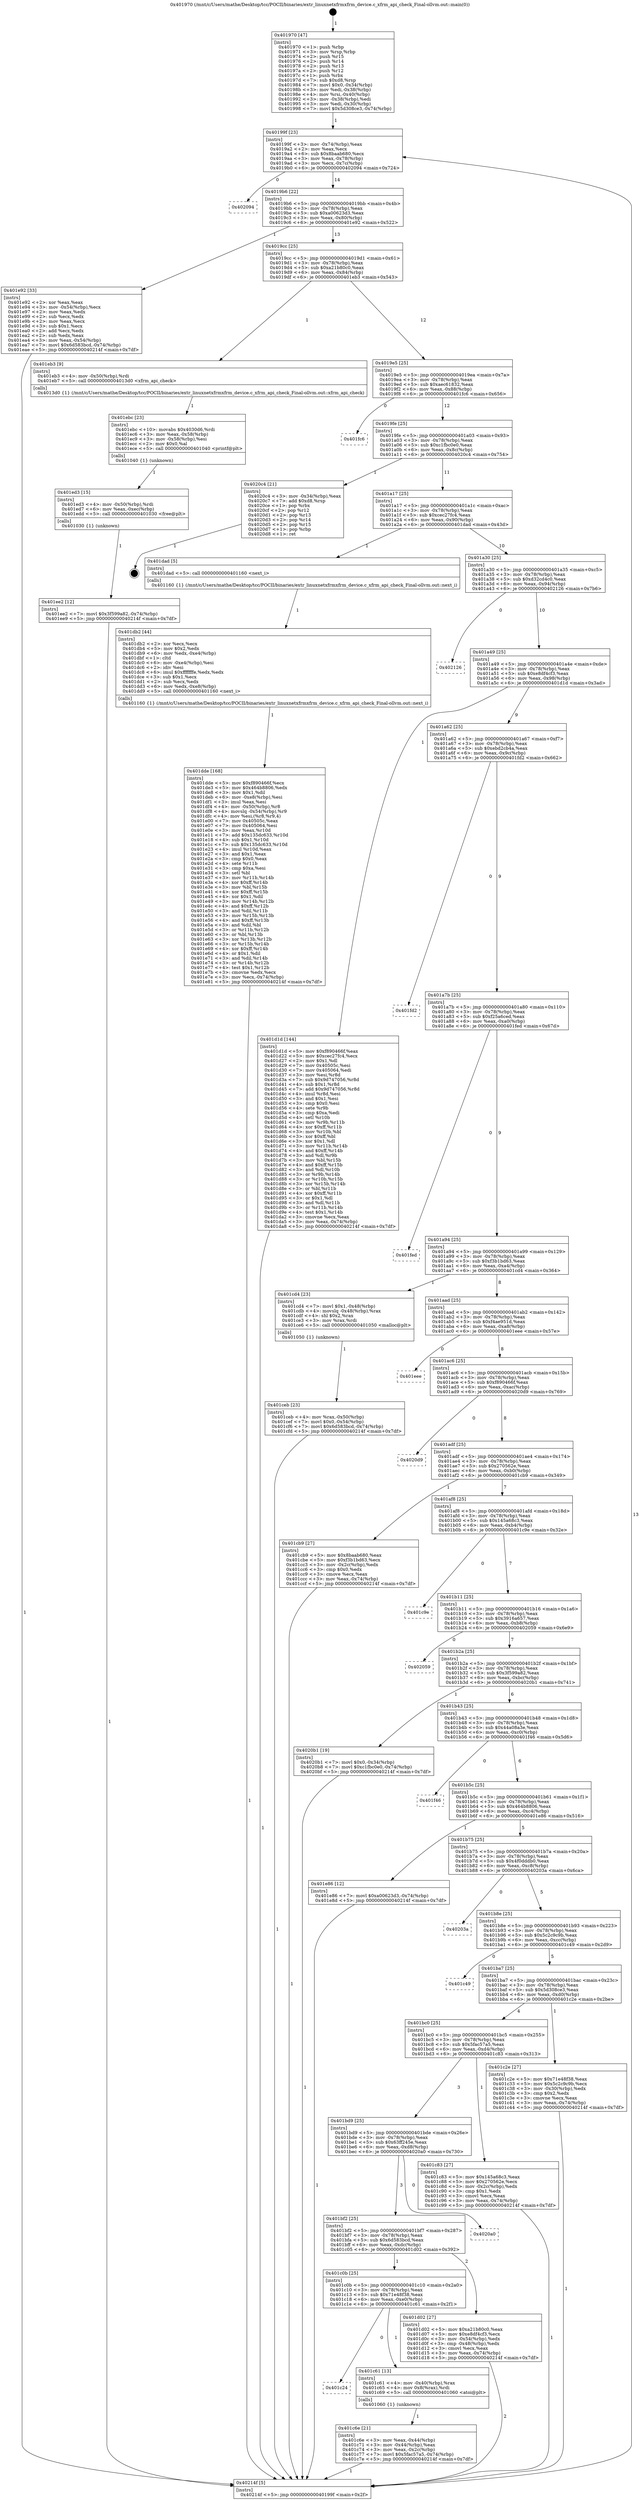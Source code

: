 digraph "0x401970" {
  label = "0x401970 (/mnt/c/Users/mathe/Desktop/tcc/POCII/binaries/extr_linuxnetxfrmxfrm_device.c_xfrm_api_check_Final-ollvm.out::main(0))"
  labelloc = "t"
  node[shape=record]

  Entry [label="",width=0.3,height=0.3,shape=circle,fillcolor=black,style=filled]
  "0x40199f" [label="{
     0x40199f [23]\l
     | [instrs]\l
     &nbsp;&nbsp;0x40199f \<+3\>: mov -0x74(%rbp),%eax\l
     &nbsp;&nbsp;0x4019a2 \<+2\>: mov %eax,%ecx\l
     &nbsp;&nbsp;0x4019a4 \<+6\>: sub $0x8baab680,%ecx\l
     &nbsp;&nbsp;0x4019aa \<+3\>: mov %eax,-0x78(%rbp)\l
     &nbsp;&nbsp;0x4019ad \<+3\>: mov %ecx,-0x7c(%rbp)\l
     &nbsp;&nbsp;0x4019b0 \<+6\>: je 0000000000402094 \<main+0x724\>\l
  }"]
  "0x402094" [label="{
     0x402094\l
  }", style=dashed]
  "0x4019b6" [label="{
     0x4019b6 [22]\l
     | [instrs]\l
     &nbsp;&nbsp;0x4019b6 \<+5\>: jmp 00000000004019bb \<main+0x4b\>\l
     &nbsp;&nbsp;0x4019bb \<+3\>: mov -0x78(%rbp),%eax\l
     &nbsp;&nbsp;0x4019be \<+5\>: sub $0xa00623d3,%eax\l
     &nbsp;&nbsp;0x4019c3 \<+3\>: mov %eax,-0x80(%rbp)\l
     &nbsp;&nbsp;0x4019c6 \<+6\>: je 0000000000401e92 \<main+0x522\>\l
  }"]
  Exit [label="",width=0.3,height=0.3,shape=circle,fillcolor=black,style=filled,peripheries=2]
  "0x401e92" [label="{
     0x401e92 [33]\l
     | [instrs]\l
     &nbsp;&nbsp;0x401e92 \<+2\>: xor %eax,%eax\l
     &nbsp;&nbsp;0x401e94 \<+3\>: mov -0x54(%rbp),%ecx\l
     &nbsp;&nbsp;0x401e97 \<+2\>: mov %eax,%edx\l
     &nbsp;&nbsp;0x401e99 \<+2\>: sub %ecx,%edx\l
     &nbsp;&nbsp;0x401e9b \<+2\>: mov %eax,%ecx\l
     &nbsp;&nbsp;0x401e9d \<+3\>: sub $0x1,%ecx\l
     &nbsp;&nbsp;0x401ea0 \<+2\>: add %ecx,%edx\l
     &nbsp;&nbsp;0x401ea2 \<+2\>: sub %edx,%eax\l
     &nbsp;&nbsp;0x401ea4 \<+3\>: mov %eax,-0x54(%rbp)\l
     &nbsp;&nbsp;0x401ea7 \<+7\>: movl $0x6d583bcd,-0x74(%rbp)\l
     &nbsp;&nbsp;0x401eae \<+5\>: jmp 000000000040214f \<main+0x7df\>\l
  }"]
  "0x4019cc" [label="{
     0x4019cc [25]\l
     | [instrs]\l
     &nbsp;&nbsp;0x4019cc \<+5\>: jmp 00000000004019d1 \<main+0x61\>\l
     &nbsp;&nbsp;0x4019d1 \<+3\>: mov -0x78(%rbp),%eax\l
     &nbsp;&nbsp;0x4019d4 \<+5\>: sub $0xa21b80c0,%eax\l
     &nbsp;&nbsp;0x4019d9 \<+6\>: mov %eax,-0x84(%rbp)\l
     &nbsp;&nbsp;0x4019df \<+6\>: je 0000000000401eb3 \<main+0x543\>\l
  }"]
  "0x401ee2" [label="{
     0x401ee2 [12]\l
     | [instrs]\l
     &nbsp;&nbsp;0x401ee2 \<+7\>: movl $0x3f599a82,-0x74(%rbp)\l
     &nbsp;&nbsp;0x401ee9 \<+5\>: jmp 000000000040214f \<main+0x7df\>\l
  }"]
  "0x401eb3" [label="{
     0x401eb3 [9]\l
     | [instrs]\l
     &nbsp;&nbsp;0x401eb3 \<+4\>: mov -0x50(%rbp),%rdi\l
     &nbsp;&nbsp;0x401eb7 \<+5\>: call 00000000004013d0 \<xfrm_api_check\>\l
     | [calls]\l
     &nbsp;&nbsp;0x4013d0 \{1\} (/mnt/c/Users/mathe/Desktop/tcc/POCII/binaries/extr_linuxnetxfrmxfrm_device.c_xfrm_api_check_Final-ollvm.out::xfrm_api_check)\l
  }"]
  "0x4019e5" [label="{
     0x4019e5 [25]\l
     | [instrs]\l
     &nbsp;&nbsp;0x4019e5 \<+5\>: jmp 00000000004019ea \<main+0x7a\>\l
     &nbsp;&nbsp;0x4019ea \<+3\>: mov -0x78(%rbp),%eax\l
     &nbsp;&nbsp;0x4019ed \<+5\>: sub $0xaec61832,%eax\l
     &nbsp;&nbsp;0x4019f2 \<+6\>: mov %eax,-0x88(%rbp)\l
     &nbsp;&nbsp;0x4019f8 \<+6\>: je 0000000000401fc6 \<main+0x656\>\l
  }"]
  "0x401ed3" [label="{
     0x401ed3 [15]\l
     | [instrs]\l
     &nbsp;&nbsp;0x401ed3 \<+4\>: mov -0x50(%rbp),%rdi\l
     &nbsp;&nbsp;0x401ed7 \<+6\>: mov %eax,-0xec(%rbp)\l
     &nbsp;&nbsp;0x401edd \<+5\>: call 0000000000401030 \<free@plt\>\l
     | [calls]\l
     &nbsp;&nbsp;0x401030 \{1\} (unknown)\l
  }"]
  "0x401fc6" [label="{
     0x401fc6\l
  }", style=dashed]
  "0x4019fe" [label="{
     0x4019fe [25]\l
     | [instrs]\l
     &nbsp;&nbsp;0x4019fe \<+5\>: jmp 0000000000401a03 \<main+0x93\>\l
     &nbsp;&nbsp;0x401a03 \<+3\>: mov -0x78(%rbp),%eax\l
     &nbsp;&nbsp;0x401a06 \<+5\>: sub $0xc1fbc0e0,%eax\l
     &nbsp;&nbsp;0x401a0b \<+6\>: mov %eax,-0x8c(%rbp)\l
     &nbsp;&nbsp;0x401a11 \<+6\>: je 00000000004020c4 \<main+0x754\>\l
  }"]
  "0x401ebc" [label="{
     0x401ebc [23]\l
     | [instrs]\l
     &nbsp;&nbsp;0x401ebc \<+10\>: movabs $0x4030d6,%rdi\l
     &nbsp;&nbsp;0x401ec6 \<+3\>: mov %eax,-0x58(%rbp)\l
     &nbsp;&nbsp;0x401ec9 \<+3\>: mov -0x58(%rbp),%esi\l
     &nbsp;&nbsp;0x401ecc \<+2\>: mov $0x0,%al\l
     &nbsp;&nbsp;0x401ece \<+5\>: call 0000000000401040 \<printf@plt\>\l
     | [calls]\l
     &nbsp;&nbsp;0x401040 \{1\} (unknown)\l
  }"]
  "0x4020c4" [label="{
     0x4020c4 [21]\l
     | [instrs]\l
     &nbsp;&nbsp;0x4020c4 \<+3\>: mov -0x34(%rbp),%eax\l
     &nbsp;&nbsp;0x4020c7 \<+7\>: add $0xd8,%rsp\l
     &nbsp;&nbsp;0x4020ce \<+1\>: pop %rbx\l
     &nbsp;&nbsp;0x4020cf \<+2\>: pop %r12\l
     &nbsp;&nbsp;0x4020d1 \<+2\>: pop %r13\l
     &nbsp;&nbsp;0x4020d3 \<+2\>: pop %r14\l
     &nbsp;&nbsp;0x4020d5 \<+2\>: pop %r15\l
     &nbsp;&nbsp;0x4020d7 \<+1\>: pop %rbp\l
     &nbsp;&nbsp;0x4020d8 \<+1\>: ret\l
  }"]
  "0x401a17" [label="{
     0x401a17 [25]\l
     | [instrs]\l
     &nbsp;&nbsp;0x401a17 \<+5\>: jmp 0000000000401a1c \<main+0xac\>\l
     &nbsp;&nbsp;0x401a1c \<+3\>: mov -0x78(%rbp),%eax\l
     &nbsp;&nbsp;0x401a1f \<+5\>: sub $0xcec27fc4,%eax\l
     &nbsp;&nbsp;0x401a24 \<+6\>: mov %eax,-0x90(%rbp)\l
     &nbsp;&nbsp;0x401a2a \<+6\>: je 0000000000401dad \<main+0x43d\>\l
  }"]
  "0x401dde" [label="{
     0x401dde [168]\l
     | [instrs]\l
     &nbsp;&nbsp;0x401dde \<+5\>: mov $0xf890466f,%ecx\l
     &nbsp;&nbsp;0x401de3 \<+5\>: mov $0x464b8806,%edx\l
     &nbsp;&nbsp;0x401de8 \<+3\>: mov $0x1,%dil\l
     &nbsp;&nbsp;0x401deb \<+6\>: mov -0xe8(%rbp),%esi\l
     &nbsp;&nbsp;0x401df1 \<+3\>: imul %eax,%esi\l
     &nbsp;&nbsp;0x401df4 \<+4\>: mov -0x50(%rbp),%r8\l
     &nbsp;&nbsp;0x401df8 \<+4\>: movslq -0x54(%rbp),%r9\l
     &nbsp;&nbsp;0x401dfc \<+4\>: mov %esi,(%r8,%r9,4)\l
     &nbsp;&nbsp;0x401e00 \<+7\>: mov 0x40505c,%eax\l
     &nbsp;&nbsp;0x401e07 \<+7\>: mov 0x405064,%esi\l
     &nbsp;&nbsp;0x401e0e \<+3\>: mov %eax,%r10d\l
     &nbsp;&nbsp;0x401e11 \<+7\>: add $0x135dc633,%r10d\l
     &nbsp;&nbsp;0x401e18 \<+4\>: sub $0x1,%r10d\l
     &nbsp;&nbsp;0x401e1c \<+7\>: sub $0x135dc633,%r10d\l
     &nbsp;&nbsp;0x401e23 \<+4\>: imul %r10d,%eax\l
     &nbsp;&nbsp;0x401e27 \<+3\>: and $0x1,%eax\l
     &nbsp;&nbsp;0x401e2a \<+3\>: cmp $0x0,%eax\l
     &nbsp;&nbsp;0x401e2d \<+4\>: sete %r11b\l
     &nbsp;&nbsp;0x401e31 \<+3\>: cmp $0xa,%esi\l
     &nbsp;&nbsp;0x401e34 \<+3\>: setl %bl\l
     &nbsp;&nbsp;0x401e37 \<+3\>: mov %r11b,%r14b\l
     &nbsp;&nbsp;0x401e3a \<+4\>: xor $0xff,%r14b\l
     &nbsp;&nbsp;0x401e3e \<+3\>: mov %bl,%r15b\l
     &nbsp;&nbsp;0x401e41 \<+4\>: xor $0xff,%r15b\l
     &nbsp;&nbsp;0x401e45 \<+4\>: xor $0x1,%dil\l
     &nbsp;&nbsp;0x401e49 \<+3\>: mov %r14b,%r12b\l
     &nbsp;&nbsp;0x401e4c \<+4\>: and $0xff,%r12b\l
     &nbsp;&nbsp;0x401e50 \<+3\>: and %dil,%r11b\l
     &nbsp;&nbsp;0x401e53 \<+3\>: mov %r15b,%r13b\l
     &nbsp;&nbsp;0x401e56 \<+4\>: and $0xff,%r13b\l
     &nbsp;&nbsp;0x401e5a \<+3\>: and %dil,%bl\l
     &nbsp;&nbsp;0x401e5d \<+3\>: or %r11b,%r12b\l
     &nbsp;&nbsp;0x401e60 \<+3\>: or %bl,%r13b\l
     &nbsp;&nbsp;0x401e63 \<+3\>: xor %r13b,%r12b\l
     &nbsp;&nbsp;0x401e66 \<+3\>: or %r15b,%r14b\l
     &nbsp;&nbsp;0x401e69 \<+4\>: xor $0xff,%r14b\l
     &nbsp;&nbsp;0x401e6d \<+4\>: or $0x1,%dil\l
     &nbsp;&nbsp;0x401e71 \<+3\>: and %dil,%r14b\l
     &nbsp;&nbsp;0x401e74 \<+3\>: or %r14b,%r12b\l
     &nbsp;&nbsp;0x401e77 \<+4\>: test $0x1,%r12b\l
     &nbsp;&nbsp;0x401e7b \<+3\>: cmovne %edx,%ecx\l
     &nbsp;&nbsp;0x401e7e \<+3\>: mov %ecx,-0x74(%rbp)\l
     &nbsp;&nbsp;0x401e81 \<+5\>: jmp 000000000040214f \<main+0x7df\>\l
  }"]
  "0x401dad" [label="{
     0x401dad [5]\l
     | [instrs]\l
     &nbsp;&nbsp;0x401dad \<+5\>: call 0000000000401160 \<next_i\>\l
     | [calls]\l
     &nbsp;&nbsp;0x401160 \{1\} (/mnt/c/Users/mathe/Desktop/tcc/POCII/binaries/extr_linuxnetxfrmxfrm_device.c_xfrm_api_check_Final-ollvm.out::next_i)\l
  }"]
  "0x401a30" [label="{
     0x401a30 [25]\l
     | [instrs]\l
     &nbsp;&nbsp;0x401a30 \<+5\>: jmp 0000000000401a35 \<main+0xc5\>\l
     &nbsp;&nbsp;0x401a35 \<+3\>: mov -0x78(%rbp),%eax\l
     &nbsp;&nbsp;0x401a38 \<+5\>: sub $0xd32cd4c0,%eax\l
     &nbsp;&nbsp;0x401a3d \<+6\>: mov %eax,-0x94(%rbp)\l
     &nbsp;&nbsp;0x401a43 \<+6\>: je 0000000000402126 \<main+0x7b6\>\l
  }"]
  "0x401db2" [label="{
     0x401db2 [44]\l
     | [instrs]\l
     &nbsp;&nbsp;0x401db2 \<+2\>: xor %ecx,%ecx\l
     &nbsp;&nbsp;0x401db4 \<+5\>: mov $0x2,%edx\l
     &nbsp;&nbsp;0x401db9 \<+6\>: mov %edx,-0xe4(%rbp)\l
     &nbsp;&nbsp;0x401dbf \<+1\>: cltd\l
     &nbsp;&nbsp;0x401dc0 \<+6\>: mov -0xe4(%rbp),%esi\l
     &nbsp;&nbsp;0x401dc6 \<+2\>: idiv %esi\l
     &nbsp;&nbsp;0x401dc8 \<+6\>: imul $0xfffffffe,%edx,%edx\l
     &nbsp;&nbsp;0x401dce \<+3\>: sub $0x1,%ecx\l
     &nbsp;&nbsp;0x401dd1 \<+2\>: sub %ecx,%edx\l
     &nbsp;&nbsp;0x401dd3 \<+6\>: mov %edx,-0xe8(%rbp)\l
     &nbsp;&nbsp;0x401dd9 \<+5\>: call 0000000000401160 \<next_i\>\l
     | [calls]\l
     &nbsp;&nbsp;0x401160 \{1\} (/mnt/c/Users/mathe/Desktop/tcc/POCII/binaries/extr_linuxnetxfrmxfrm_device.c_xfrm_api_check_Final-ollvm.out::next_i)\l
  }"]
  "0x402126" [label="{
     0x402126\l
  }", style=dashed]
  "0x401a49" [label="{
     0x401a49 [25]\l
     | [instrs]\l
     &nbsp;&nbsp;0x401a49 \<+5\>: jmp 0000000000401a4e \<main+0xde\>\l
     &nbsp;&nbsp;0x401a4e \<+3\>: mov -0x78(%rbp),%eax\l
     &nbsp;&nbsp;0x401a51 \<+5\>: sub $0xe8df4cf3,%eax\l
     &nbsp;&nbsp;0x401a56 \<+6\>: mov %eax,-0x98(%rbp)\l
     &nbsp;&nbsp;0x401a5c \<+6\>: je 0000000000401d1d \<main+0x3ad\>\l
  }"]
  "0x401ceb" [label="{
     0x401ceb [23]\l
     | [instrs]\l
     &nbsp;&nbsp;0x401ceb \<+4\>: mov %rax,-0x50(%rbp)\l
     &nbsp;&nbsp;0x401cef \<+7\>: movl $0x0,-0x54(%rbp)\l
     &nbsp;&nbsp;0x401cf6 \<+7\>: movl $0x6d583bcd,-0x74(%rbp)\l
     &nbsp;&nbsp;0x401cfd \<+5\>: jmp 000000000040214f \<main+0x7df\>\l
  }"]
  "0x401d1d" [label="{
     0x401d1d [144]\l
     | [instrs]\l
     &nbsp;&nbsp;0x401d1d \<+5\>: mov $0xf890466f,%eax\l
     &nbsp;&nbsp;0x401d22 \<+5\>: mov $0xcec27fc4,%ecx\l
     &nbsp;&nbsp;0x401d27 \<+2\>: mov $0x1,%dl\l
     &nbsp;&nbsp;0x401d29 \<+7\>: mov 0x40505c,%esi\l
     &nbsp;&nbsp;0x401d30 \<+7\>: mov 0x405064,%edi\l
     &nbsp;&nbsp;0x401d37 \<+3\>: mov %esi,%r8d\l
     &nbsp;&nbsp;0x401d3a \<+7\>: sub $0x9d747056,%r8d\l
     &nbsp;&nbsp;0x401d41 \<+4\>: sub $0x1,%r8d\l
     &nbsp;&nbsp;0x401d45 \<+7\>: add $0x9d747056,%r8d\l
     &nbsp;&nbsp;0x401d4c \<+4\>: imul %r8d,%esi\l
     &nbsp;&nbsp;0x401d50 \<+3\>: and $0x1,%esi\l
     &nbsp;&nbsp;0x401d53 \<+3\>: cmp $0x0,%esi\l
     &nbsp;&nbsp;0x401d56 \<+4\>: sete %r9b\l
     &nbsp;&nbsp;0x401d5a \<+3\>: cmp $0xa,%edi\l
     &nbsp;&nbsp;0x401d5d \<+4\>: setl %r10b\l
     &nbsp;&nbsp;0x401d61 \<+3\>: mov %r9b,%r11b\l
     &nbsp;&nbsp;0x401d64 \<+4\>: xor $0xff,%r11b\l
     &nbsp;&nbsp;0x401d68 \<+3\>: mov %r10b,%bl\l
     &nbsp;&nbsp;0x401d6b \<+3\>: xor $0xff,%bl\l
     &nbsp;&nbsp;0x401d6e \<+3\>: xor $0x1,%dl\l
     &nbsp;&nbsp;0x401d71 \<+3\>: mov %r11b,%r14b\l
     &nbsp;&nbsp;0x401d74 \<+4\>: and $0xff,%r14b\l
     &nbsp;&nbsp;0x401d78 \<+3\>: and %dl,%r9b\l
     &nbsp;&nbsp;0x401d7b \<+3\>: mov %bl,%r15b\l
     &nbsp;&nbsp;0x401d7e \<+4\>: and $0xff,%r15b\l
     &nbsp;&nbsp;0x401d82 \<+3\>: and %dl,%r10b\l
     &nbsp;&nbsp;0x401d85 \<+3\>: or %r9b,%r14b\l
     &nbsp;&nbsp;0x401d88 \<+3\>: or %r10b,%r15b\l
     &nbsp;&nbsp;0x401d8b \<+3\>: xor %r15b,%r14b\l
     &nbsp;&nbsp;0x401d8e \<+3\>: or %bl,%r11b\l
     &nbsp;&nbsp;0x401d91 \<+4\>: xor $0xff,%r11b\l
     &nbsp;&nbsp;0x401d95 \<+3\>: or $0x1,%dl\l
     &nbsp;&nbsp;0x401d98 \<+3\>: and %dl,%r11b\l
     &nbsp;&nbsp;0x401d9b \<+3\>: or %r11b,%r14b\l
     &nbsp;&nbsp;0x401d9e \<+4\>: test $0x1,%r14b\l
     &nbsp;&nbsp;0x401da2 \<+3\>: cmovne %ecx,%eax\l
     &nbsp;&nbsp;0x401da5 \<+3\>: mov %eax,-0x74(%rbp)\l
     &nbsp;&nbsp;0x401da8 \<+5\>: jmp 000000000040214f \<main+0x7df\>\l
  }"]
  "0x401a62" [label="{
     0x401a62 [25]\l
     | [instrs]\l
     &nbsp;&nbsp;0x401a62 \<+5\>: jmp 0000000000401a67 \<main+0xf7\>\l
     &nbsp;&nbsp;0x401a67 \<+3\>: mov -0x78(%rbp),%eax\l
     &nbsp;&nbsp;0x401a6a \<+5\>: sub $0xebd2cb4a,%eax\l
     &nbsp;&nbsp;0x401a6f \<+6\>: mov %eax,-0x9c(%rbp)\l
     &nbsp;&nbsp;0x401a75 \<+6\>: je 0000000000401fd2 \<main+0x662\>\l
  }"]
  "0x401c6e" [label="{
     0x401c6e [21]\l
     | [instrs]\l
     &nbsp;&nbsp;0x401c6e \<+3\>: mov %eax,-0x44(%rbp)\l
     &nbsp;&nbsp;0x401c71 \<+3\>: mov -0x44(%rbp),%eax\l
     &nbsp;&nbsp;0x401c74 \<+3\>: mov %eax,-0x2c(%rbp)\l
     &nbsp;&nbsp;0x401c77 \<+7\>: movl $0x5fac57a5,-0x74(%rbp)\l
     &nbsp;&nbsp;0x401c7e \<+5\>: jmp 000000000040214f \<main+0x7df\>\l
  }"]
  "0x401fd2" [label="{
     0x401fd2\l
  }", style=dashed]
  "0x401a7b" [label="{
     0x401a7b [25]\l
     | [instrs]\l
     &nbsp;&nbsp;0x401a7b \<+5\>: jmp 0000000000401a80 \<main+0x110\>\l
     &nbsp;&nbsp;0x401a80 \<+3\>: mov -0x78(%rbp),%eax\l
     &nbsp;&nbsp;0x401a83 \<+5\>: sub $0xf25a6ced,%eax\l
     &nbsp;&nbsp;0x401a88 \<+6\>: mov %eax,-0xa0(%rbp)\l
     &nbsp;&nbsp;0x401a8e \<+6\>: je 0000000000401fed \<main+0x67d\>\l
  }"]
  "0x401c24" [label="{
     0x401c24\l
  }", style=dashed]
  "0x401fed" [label="{
     0x401fed\l
  }", style=dashed]
  "0x401a94" [label="{
     0x401a94 [25]\l
     | [instrs]\l
     &nbsp;&nbsp;0x401a94 \<+5\>: jmp 0000000000401a99 \<main+0x129\>\l
     &nbsp;&nbsp;0x401a99 \<+3\>: mov -0x78(%rbp),%eax\l
     &nbsp;&nbsp;0x401a9c \<+5\>: sub $0xf3b1bd63,%eax\l
     &nbsp;&nbsp;0x401aa1 \<+6\>: mov %eax,-0xa4(%rbp)\l
     &nbsp;&nbsp;0x401aa7 \<+6\>: je 0000000000401cd4 \<main+0x364\>\l
  }"]
  "0x401c61" [label="{
     0x401c61 [13]\l
     | [instrs]\l
     &nbsp;&nbsp;0x401c61 \<+4\>: mov -0x40(%rbp),%rax\l
     &nbsp;&nbsp;0x401c65 \<+4\>: mov 0x8(%rax),%rdi\l
     &nbsp;&nbsp;0x401c69 \<+5\>: call 0000000000401060 \<atoi@plt\>\l
     | [calls]\l
     &nbsp;&nbsp;0x401060 \{1\} (unknown)\l
  }"]
  "0x401cd4" [label="{
     0x401cd4 [23]\l
     | [instrs]\l
     &nbsp;&nbsp;0x401cd4 \<+7\>: movl $0x1,-0x48(%rbp)\l
     &nbsp;&nbsp;0x401cdb \<+4\>: movslq -0x48(%rbp),%rax\l
     &nbsp;&nbsp;0x401cdf \<+4\>: shl $0x2,%rax\l
     &nbsp;&nbsp;0x401ce3 \<+3\>: mov %rax,%rdi\l
     &nbsp;&nbsp;0x401ce6 \<+5\>: call 0000000000401050 \<malloc@plt\>\l
     | [calls]\l
     &nbsp;&nbsp;0x401050 \{1\} (unknown)\l
  }"]
  "0x401aad" [label="{
     0x401aad [25]\l
     | [instrs]\l
     &nbsp;&nbsp;0x401aad \<+5\>: jmp 0000000000401ab2 \<main+0x142\>\l
     &nbsp;&nbsp;0x401ab2 \<+3\>: mov -0x78(%rbp),%eax\l
     &nbsp;&nbsp;0x401ab5 \<+5\>: sub $0xf4ae951d,%eax\l
     &nbsp;&nbsp;0x401aba \<+6\>: mov %eax,-0xa8(%rbp)\l
     &nbsp;&nbsp;0x401ac0 \<+6\>: je 0000000000401eee \<main+0x57e\>\l
  }"]
  "0x401c0b" [label="{
     0x401c0b [25]\l
     | [instrs]\l
     &nbsp;&nbsp;0x401c0b \<+5\>: jmp 0000000000401c10 \<main+0x2a0\>\l
     &nbsp;&nbsp;0x401c10 \<+3\>: mov -0x78(%rbp),%eax\l
     &nbsp;&nbsp;0x401c13 \<+5\>: sub $0x71e48f38,%eax\l
     &nbsp;&nbsp;0x401c18 \<+6\>: mov %eax,-0xe0(%rbp)\l
     &nbsp;&nbsp;0x401c1e \<+6\>: je 0000000000401c61 \<main+0x2f1\>\l
  }"]
  "0x401eee" [label="{
     0x401eee\l
  }", style=dashed]
  "0x401ac6" [label="{
     0x401ac6 [25]\l
     | [instrs]\l
     &nbsp;&nbsp;0x401ac6 \<+5\>: jmp 0000000000401acb \<main+0x15b\>\l
     &nbsp;&nbsp;0x401acb \<+3\>: mov -0x78(%rbp),%eax\l
     &nbsp;&nbsp;0x401ace \<+5\>: sub $0xf890466f,%eax\l
     &nbsp;&nbsp;0x401ad3 \<+6\>: mov %eax,-0xac(%rbp)\l
     &nbsp;&nbsp;0x401ad9 \<+6\>: je 00000000004020d9 \<main+0x769\>\l
  }"]
  "0x401d02" [label="{
     0x401d02 [27]\l
     | [instrs]\l
     &nbsp;&nbsp;0x401d02 \<+5\>: mov $0xa21b80c0,%eax\l
     &nbsp;&nbsp;0x401d07 \<+5\>: mov $0xe8df4cf3,%ecx\l
     &nbsp;&nbsp;0x401d0c \<+3\>: mov -0x54(%rbp),%edx\l
     &nbsp;&nbsp;0x401d0f \<+3\>: cmp -0x48(%rbp),%edx\l
     &nbsp;&nbsp;0x401d12 \<+3\>: cmovl %ecx,%eax\l
     &nbsp;&nbsp;0x401d15 \<+3\>: mov %eax,-0x74(%rbp)\l
     &nbsp;&nbsp;0x401d18 \<+5\>: jmp 000000000040214f \<main+0x7df\>\l
  }"]
  "0x4020d9" [label="{
     0x4020d9\l
  }", style=dashed]
  "0x401adf" [label="{
     0x401adf [25]\l
     | [instrs]\l
     &nbsp;&nbsp;0x401adf \<+5\>: jmp 0000000000401ae4 \<main+0x174\>\l
     &nbsp;&nbsp;0x401ae4 \<+3\>: mov -0x78(%rbp),%eax\l
     &nbsp;&nbsp;0x401ae7 \<+5\>: sub $0x270562e,%eax\l
     &nbsp;&nbsp;0x401aec \<+6\>: mov %eax,-0xb0(%rbp)\l
     &nbsp;&nbsp;0x401af2 \<+6\>: je 0000000000401cb9 \<main+0x349\>\l
  }"]
  "0x401bf2" [label="{
     0x401bf2 [25]\l
     | [instrs]\l
     &nbsp;&nbsp;0x401bf2 \<+5\>: jmp 0000000000401bf7 \<main+0x287\>\l
     &nbsp;&nbsp;0x401bf7 \<+3\>: mov -0x78(%rbp),%eax\l
     &nbsp;&nbsp;0x401bfa \<+5\>: sub $0x6d583bcd,%eax\l
     &nbsp;&nbsp;0x401bff \<+6\>: mov %eax,-0xdc(%rbp)\l
     &nbsp;&nbsp;0x401c05 \<+6\>: je 0000000000401d02 \<main+0x392\>\l
  }"]
  "0x401cb9" [label="{
     0x401cb9 [27]\l
     | [instrs]\l
     &nbsp;&nbsp;0x401cb9 \<+5\>: mov $0x8baab680,%eax\l
     &nbsp;&nbsp;0x401cbe \<+5\>: mov $0xf3b1bd63,%ecx\l
     &nbsp;&nbsp;0x401cc3 \<+3\>: mov -0x2c(%rbp),%edx\l
     &nbsp;&nbsp;0x401cc6 \<+3\>: cmp $0x0,%edx\l
     &nbsp;&nbsp;0x401cc9 \<+3\>: cmove %ecx,%eax\l
     &nbsp;&nbsp;0x401ccc \<+3\>: mov %eax,-0x74(%rbp)\l
     &nbsp;&nbsp;0x401ccf \<+5\>: jmp 000000000040214f \<main+0x7df\>\l
  }"]
  "0x401af8" [label="{
     0x401af8 [25]\l
     | [instrs]\l
     &nbsp;&nbsp;0x401af8 \<+5\>: jmp 0000000000401afd \<main+0x18d\>\l
     &nbsp;&nbsp;0x401afd \<+3\>: mov -0x78(%rbp),%eax\l
     &nbsp;&nbsp;0x401b00 \<+5\>: sub $0x145a68c3,%eax\l
     &nbsp;&nbsp;0x401b05 \<+6\>: mov %eax,-0xb4(%rbp)\l
     &nbsp;&nbsp;0x401b0b \<+6\>: je 0000000000401c9e \<main+0x32e\>\l
  }"]
  "0x4020a0" [label="{
     0x4020a0\l
  }", style=dashed]
  "0x401c9e" [label="{
     0x401c9e\l
  }", style=dashed]
  "0x401b11" [label="{
     0x401b11 [25]\l
     | [instrs]\l
     &nbsp;&nbsp;0x401b11 \<+5\>: jmp 0000000000401b16 \<main+0x1a6\>\l
     &nbsp;&nbsp;0x401b16 \<+3\>: mov -0x78(%rbp),%eax\l
     &nbsp;&nbsp;0x401b19 \<+5\>: sub $0x3916a657,%eax\l
     &nbsp;&nbsp;0x401b1e \<+6\>: mov %eax,-0xb8(%rbp)\l
     &nbsp;&nbsp;0x401b24 \<+6\>: je 0000000000402059 \<main+0x6e9\>\l
  }"]
  "0x401bd9" [label="{
     0x401bd9 [25]\l
     | [instrs]\l
     &nbsp;&nbsp;0x401bd9 \<+5\>: jmp 0000000000401bde \<main+0x26e\>\l
     &nbsp;&nbsp;0x401bde \<+3\>: mov -0x78(%rbp),%eax\l
     &nbsp;&nbsp;0x401be1 \<+5\>: sub $0x63ff245e,%eax\l
     &nbsp;&nbsp;0x401be6 \<+6\>: mov %eax,-0xd8(%rbp)\l
     &nbsp;&nbsp;0x401bec \<+6\>: je 00000000004020a0 \<main+0x730\>\l
  }"]
  "0x402059" [label="{
     0x402059\l
  }", style=dashed]
  "0x401b2a" [label="{
     0x401b2a [25]\l
     | [instrs]\l
     &nbsp;&nbsp;0x401b2a \<+5\>: jmp 0000000000401b2f \<main+0x1bf\>\l
     &nbsp;&nbsp;0x401b2f \<+3\>: mov -0x78(%rbp),%eax\l
     &nbsp;&nbsp;0x401b32 \<+5\>: sub $0x3f599a82,%eax\l
     &nbsp;&nbsp;0x401b37 \<+6\>: mov %eax,-0xbc(%rbp)\l
     &nbsp;&nbsp;0x401b3d \<+6\>: je 00000000004020b1 \<main+0x741\>\l
  }"]
  "0x401c83" [label="{
     0x401c83 [27]\l
     | [instrs]\l
     &nbsp;&nbsp;0x401c83 \<+5\>: mov $0x145a68c3,%eax\l
     &nbsp;&nbsp;0x401c88 \<+5\>: mov $0x270562e,%ecx\l
     &nbsp;&nbsp;0x401c8d \<+3\>: mov -0x2c(%rbp),%edx\l
     &nbsp;&nbsp;0x401c90 \<+3\>: cmp $0x1,%edx\l
     &nbsp;&nbsp;0x401c93 \<+3\>: cmovl %ecx,%eax\l
     &nbsp;&nbsp;0x401c96 \<+3\>: mov %eax,-0x74(%rbp)\l
     &nbsp;&nbsp;0x401c99 \<+5\>: jmp 000000000040214f \<main+0x7df\>\l
  }"]
  "0x4020b1" [label="{
     0x4020b1 [19]\l
     | [instrs]\l
     &nbsp;&nbsp;0x4020b1 \<+7\>: movl $0x0,-0x34(%rbp)\l
     &nbsp;&nbsp;0x4020b8 \<+7\>: movl $0xc1fbc0e0,-0x74(%rbp)\l
     &nbsp;&nbsp;0x4020bf \<+5\>: jmp 000000000040214f \<main+0x7df\>\l
  }"]
  "0x401b43" [label="{
     0x401b43 [25]\l
     | [instrs]\l
     &nbsp;&nbsp;0x401b43 \<+5\>: jmp 0000000000401b48 \<main+0x1d8\>\l
     &nbsp;&nbsp;0x401b48 \<+3\>: mov -0x78(%rbp),%eax\l
     &nbsp;&nbsp;0x401b4b \<+5\>: sub $0x44a08a3e,%eax\l
     &nbsp;&nbsp;0x401b50 \<+6\>: mov %eax,-0xc0(%rbp)\l
     &nbsp;&nbsp;0x401b56 \<+6\>: je 0000000000401f46 \<main+0x5d6\>\l
  }"]
  "0x401970" [label="{
     0x401970 [47]\l
     | [instrs]\l
     &nbsp;&nbsp;0x401970 \<+1\>: push %rbp\l
     &nbsp;&nbsp;0x401971 \<+3\>: mov %rsp,%rbp\l
     &nbsp;&nbsp;0x401974 \<+2\>: push %r15\l
     &nbsp;&nbsp;0x401976 \<+2\>: push %r14\l
     &nbsp;&nbsp;0x401978 \<+2\>: push %r13\l
     &nbsp;&nbsp;0x40197a \<+2\>: push %r12\l
     &nbsp;&nbsp;0x40197c \<+1\>: push %rbx\l
     &nbsp;&nbsp;0x40197d \<+7\>: sub $0xd8,%rsp\l
     &nbsp;&nbsp;0x401984 \<+7\>: movl $0x0,-0x34(%rbp)\l
     &nbsp;&nbsp;0x40198b \<+3\>: mov %edi,-0x38(%rbp)\l
     &nbsp;&nbsp;0x40198e \<+4\>: mov %rsi,-0x40(%rbp)\l
     &nbsp;&nbsp;0x401992 \<+3\>: mov -0x38(%rbp),%edi\l
     &nbsp;&nbsp;0x401995 \<+3\>: mov %edi,-0x30(%rbp)\l
     &nbsp;&nbsp;0x401998 \<+7\>: movl $0x5d308ce3,-0x74(%rbp)\l
  }"]
  "0x401f46" [label="{
     0x401f46\l
  }", style=dashed]
  "0x401b5c" [label="{
     0x401b5c [25]\l
     | [instrs]\l
     &nbsp;&nbsp;0x401b5c \<+5\>: jmp 0000000000401b61 \<main+0x1f1\>\l
     &nbsp;&nbsp;0x401b61 \<+3\>: mov -0x78(%rbp),%eax\l
     &nbsp;&nbsp;0x401b64 \<+5\>: sub $0x464b8806,%eax\l
     &nbsp;&nbsp;0x401b69 \<+6\>: mov %eax,-0xc4(%rbp)\l
     &nbsp;&nbsp;0x401b6f \<+6\>: je 0000000000401e86 \<main+0x516\>\l
  }"]
  "0x40214f" [label="{
     0x40214f [5]\l
     | [instrs]\l
     &nbsp;&nbsp;0x40214f \<+5\>: jmp 000000000040199f \<main+0x2f\>\l
  }"]
  "0x401e86" [label="{
     0x401e86 [12]\l
     | [instrs]\l
     &nbsp;&nbsp;0x401e86 \<+7\>: movl $0xa00623d3,-0x74(%rbp)\l
     &nbsp;&nbsp;0x401e8d \<+5\>: jmp 000000000040214f \<main+0x7df\>\l
  }"]
  "0x401b75" [label="{
     0x401b75 [25]\l
     | [instrs]\l
     &nbsp;&nbsp;0x401b75 \<+5\>: jmp 0000000000401b7a \<main+0x20a\>\l
     &nbsp;&nbsp;0x401b7a \<+3\>: mov -0x78(%rbp),%eax\l
     &nbsp;&nbsp;0x401b7d \<+5\>: sub $0x4f0dddb0,%eax\l
     &nbsp;&nbsp;0x401b82 \<+6\>: mov %eax,-0xc8(%rbp)\l
     &nbsp;&nbsp;0x401b88 \<+6\>: je 000000000040203a \<main+0x6ca\>\l
  }"]
  "0x401bc0" [label="{
     0x401bc0 [25]\l
     | [instrs]\l
     &nbsp;&nbsp;0x401bc0 \<+5\>: jmp 0000000000401bc5 \<main+0x255\>\l
     &nbsp;&nbsp;0x401bc5 \<+3\>: mov -0x78(%rbp),%eax\l
     &nbsp;&nbsp;0x401bc8 \<+5\>: sub $0x5fac57a5,%eax\l
     &nbsp;&nbsp;0x401bcd \<+6\>: mov %eax,-0xd4(%rbp)\l
     &nbsp;&nbsp;0x401bd3 \<+6\>: je 0000000000401c83 \<main+0x313\>\l
  }"]
  "0x40203a" [label="{
     0x40203a\l
  }", style=dashed]
  "0x401b8e" [label="{
     0x401b8e [25]\l
     | [instrs]\l
     &nbsp;&nbsp;0x401b8e \<+5\>: jmp 0000000000401b93 \<main+0x223\>\l
     &nbsp;&nbsp;0x401b93 \<+3\>: mov -0x78(%rbp),%eax\l
     &nbsp;&nbsp;0x401b96 \<+5\>: sub $0x5c2c9c9b,%eax\l
     &nbsp;&nbsp;0x401b9b \<+6\>: mov %eax,-0xcc(%rbp)\l
     &nbsp;&nbsp;0x401ba1 \<+6\>: je 0000000000401c49 \<main+0x2d9\>\l
  }"]
  "0x401c2e" [label="{
     0x401c2e [27]\l
     | [instrs]\l
     &nbsp;&nbsp;0x401c2e \<+5\>: mov $0x71e48f38,%eax\l
     &nbsp;&nbsp;0x401c33 \<+5\>: mov $0x5c2c9c9b,%ecx\l
     &nbsp;&nbsp;0x401c38 \<+3\>: mov -0x30(%rbp),%edx\l
     &nbsp;&nbsp;0x401c3b \<+3\>: cmp $0x2,%edx\l
     &nbsp;&nbsp;0x401c3e \<+3\>: cmovne %ecx,%eax\l
     &nbsp;&nbsp;0x401c41 \<+3\>: mov %eax,-0x74(%rbp)\l
     &nbsp;&nbsp;0x401c44 \<+5\>: jmp 000000000040214f \<main+0x7df\>\l
  }"]
  "0x401c49" [label="{
     0x401c49\l
  }", style=dashed]
  "0x401ba7" [label="{
     0x401ba7 [25]\l
     | [instrs]\l
     &nbsp;&nbsp;0x401ba7 \<+5\>: jmp 0000000000401bac \<main+0x23c\>\l
     &nbsp;&nbsp;0x401bac \<+3\>: mov -0x78(%rbp),%eax\l
     &nbsp;&nbsp;0x401baf \<+5\>: sub $0x5d308ce3,%eax\l
     &nbsp;&nbsp;0x401bb4 \<+6\>: mov %eax,-0xd0(%rbp)\l
     &nbsp;&nbsp;0x401bba \<+6\>: je 0000000000401c2e \<main+0x2be\>\l
  }"]
  Entry -> "0x401970" [label=" 1"]
  "0x40199f" -> "0x402094" [label=" 0"]
  "0x40199f" -> "0x4019b6" [label=" 14"]
  "0x4020c4" -> Exit [label=" 1"]
  "0x4019b6" -> "0x401e92" [label=" 1"]
  "0x4019b6" -> "0x4019cc" [label=" 13"]
  "0x4020b1" -> "0x40214f" [label=" 1"]
  "0x4019cc" -> "0x401eb3" [label=" 1"]
  "0x4019cc" -> "0x4019e5" [label=" 12"]
  "0x401ee2" -> "0x40214f" [label=" 1"]
  "0x4019e5" -> "0x401fc6" [label=" 0"]
  "0x4019e5" -> "0x4019fe" [label=" 12"]
  "0x401ed3" -> "0x401ee2" [label=" 1"]
  "0x4019fe" -> "0x4020c4" [label=" 1"]
  "0x4019fe" -> "0x401a17" [label=" 11"]
  "0x401ebc" -> "0x401ed3" [label=" 1"]
  "0x401a17" -> "0x401dad" [label=" 1"]
  "0x401a17" -> "0x401a30" [label=" 10"]
  "0x401eb3" -> "0x401ebc" [label=" 1"]
  "0x401a30" -> "0x402126" [label=" 0"]
  "0x401a30" -> "0x401a49" [label=" 10"]
  "0x401e92" -> "0x40214f" [label=" 1"]
  "0x401a49" -> "0x401d1d" [label=" 1"]
  "0x401a49" -> "0x401a62" [label=" 9"]
  "0x401e86" -> "0x40214f" [label=" 1"]
  "0x401a62" -> "0x401fd2" [label=" 0"]
  "0x401a62" -> "0x401a7b" [label=" 9"]
  "0x401dde" -> "0x40214f" [label=" 1"]
  "0x401a7b" -> "0x401fed" [label=" 0"]
  "0x401a7b" -> "0x401a94" [label=" 9"]
  "0x401db2" -> "0x401dde" [label=" 1"]
  "0x401a94" -> "0x401cd4" [label=" 1"]
  "0x401a94" -> "0x401aad" [label=" 8"]
  "0x401dad" -> "0x401db2" [label=" 1"]
  "0x401aad" -> "0x401eee" [label=" 0"]
  "0x401aad" -> "0x401ac6" [label=" 8"]
  "0x401d02" -> "0x40214f" [label=" 2"]
  "0x401ac6" -> "0x4020d9" [label=" 0"]
  "0x401ac6" -> "0x401adf" [label=" 8"]
  "0x401ceb" -> "0x40214f" [label=" 1"]
  "0x401adf" -> "0x401cb9" [label=" 1"]
  "0x401adf" -> "0x401af8" [label=" 7"]
  "0x401cb9" -> "0x40214f" [label=" 1"]
  "0x401af8" -> "0x401c9e" [label=" 0"]
  "0x401af8" -> "0x401b11" [label=" 7"]
  "0x401c83" -> "0x40214f" [label=" 1"]
  "0x401b11" -> "0x402059" [label=" 0"]
  "0x401b11" -> "0x401b2a" [label=" 7"]
  "0x401c61" -> "0x401c6e" [label=" 1"]
  "0x401b2a" -> "0x4020b1" [label=" 1"]
  "0x401b2a" -> "0x401b43" [label=" 6"]
  "0x401c0b" -> "0x401c24" [label=" 0"]
  "0x401b43" -> "0x401f46" [label=" 0"]
  "0x401b43" -> "0x401b5c" [label=" 6"]
  "0x401d1d" -> "0x40214f" [label=" 1"]
  "0x401b5c" -> "0x401e86" [label=" 1"]
  "0x401b5c" -> "0x401b75" [label=" 5"]
  "0x401bf2" -> "0x401c0b" [label=" 1"]
  "0x401b75" -> "0x40203a" [label=" 0"]
  "0x401b75" -> "0x401b8e" [label=" 5"]
  "0x401bf2" -> "0x401d02" [label=" 2"]
  "0x401b8e" -> "0x401c49" [label=" 0"]
  "0x401b8e" -> "0x401ba7" [label=" 5"]
  "0x401cd4" -> "0x401ceb" [label=" 1"]
  "0x401ba7" -> "0x401c2e" [label=" 1"]
  "0x401ba7" -> "0x401bc0" [label=" 4"]
  "0x401c2e" -> "0x40214f" [label=" 1"]
  "0x401970" -> "0x40199f" [label=" 1"]
  "0x40214f" -> "0x40199f" [label=" 13"]
  "0x401c0b" -> "0x401c61" [label=" 1"]
  "0x401bc0" -> "0x401c83" [label=" 1"]
  "0x401bc0" -> "0x401bd9" [label=" 3"]
  "0x401c6e" -> "0x40214f" [label=" 1"]
  "0x401bd9" -> "0x4020a0" [label=" 0"]
  "0x401bd9" -> "0x401bf2" [label=" 3"]
}
